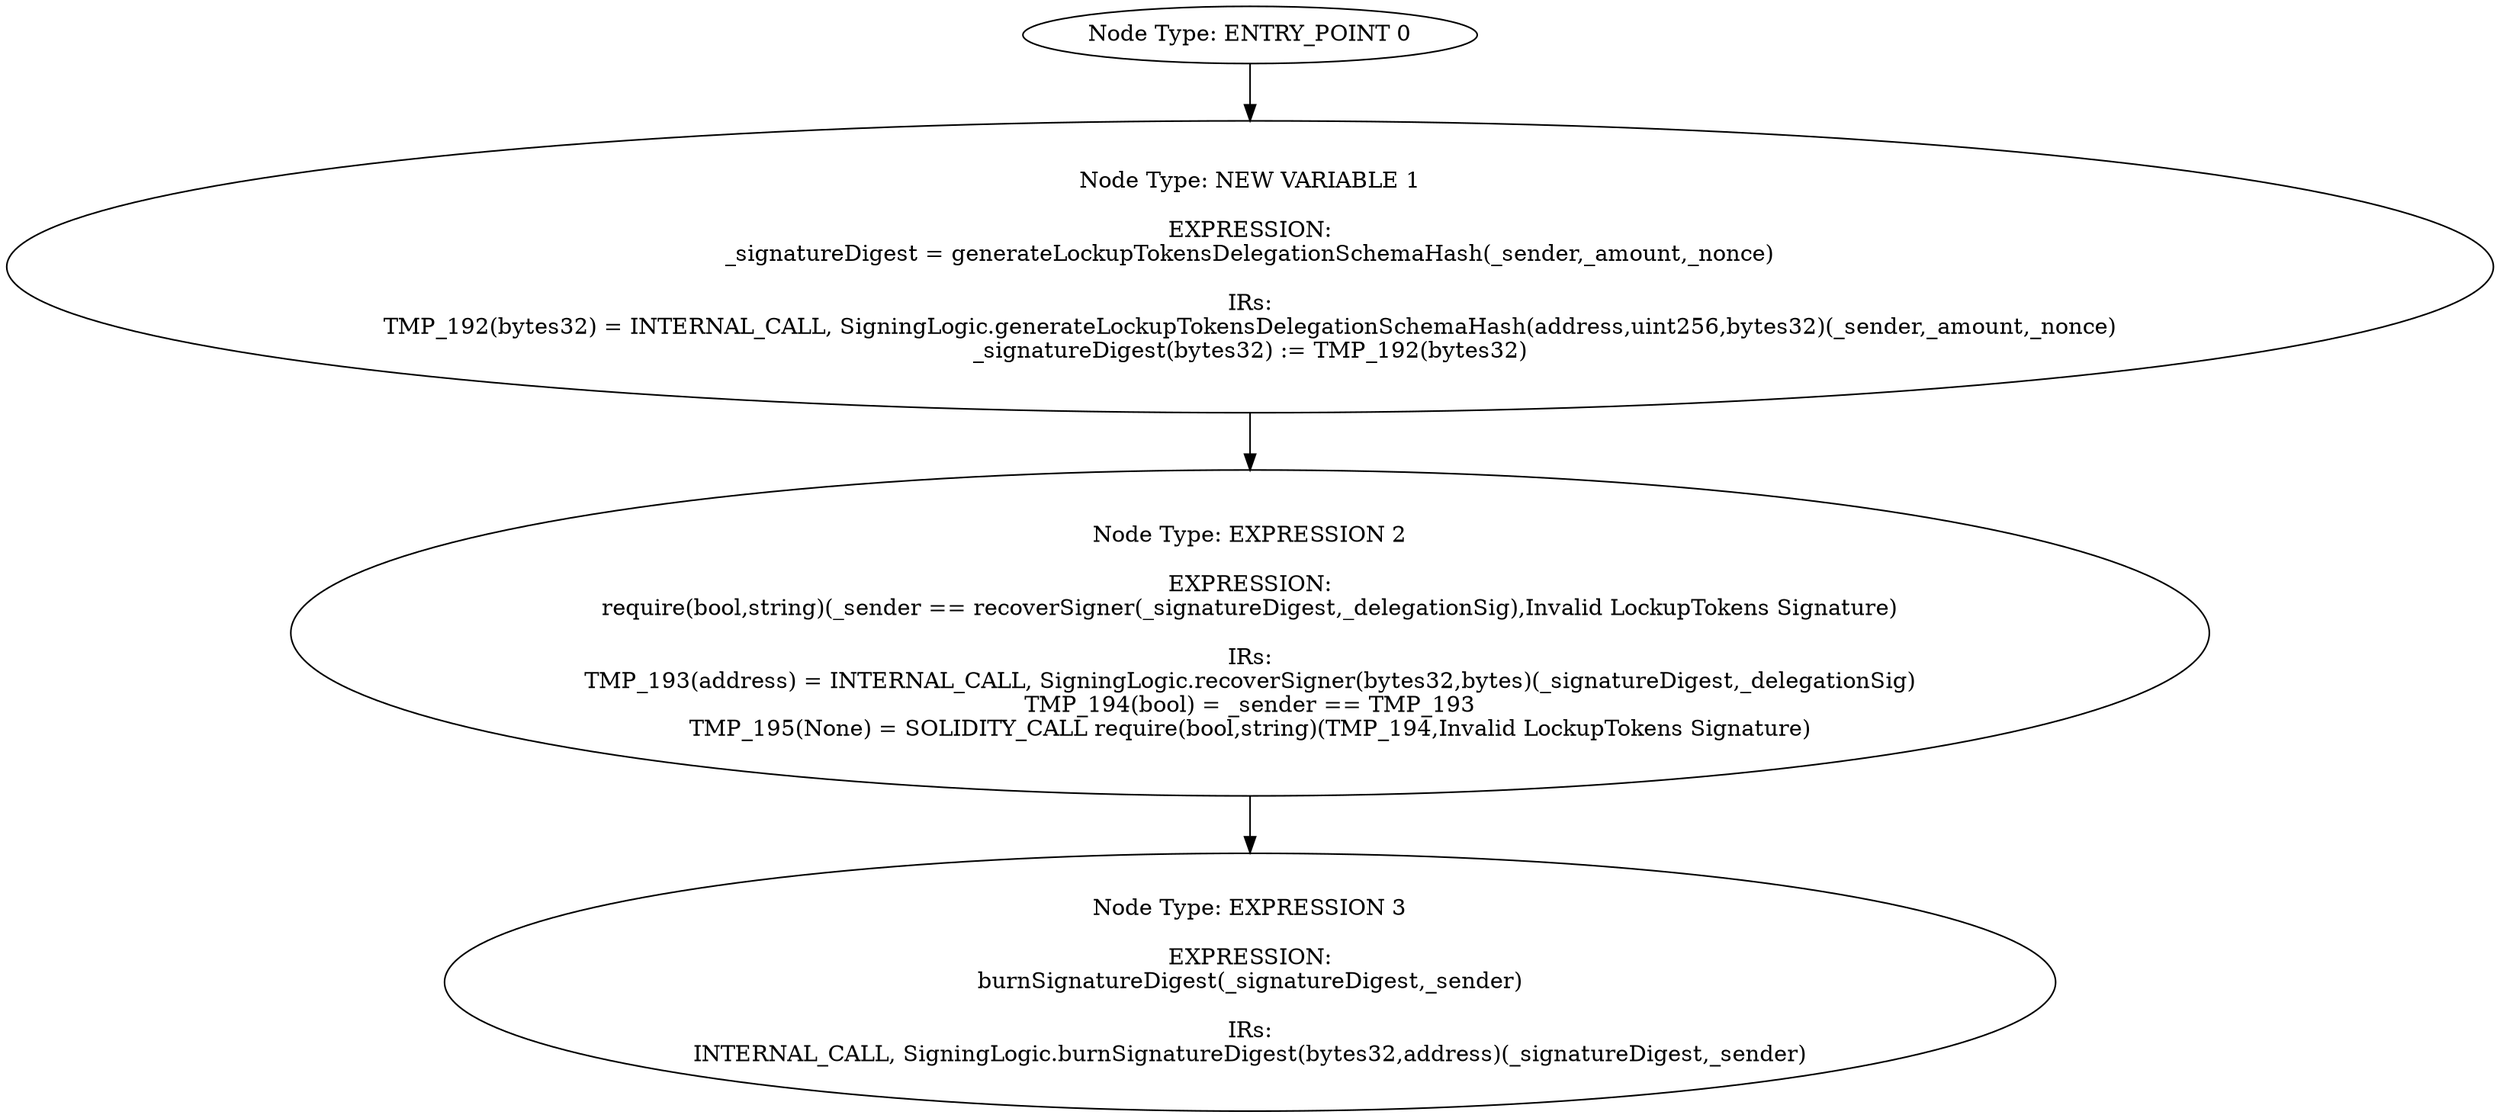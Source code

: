 digraph{
0[label="Node Type: ENTRY_POINT 0
"];
0->1;
1[label="Node Type: NEW VARIABLE 1

EXPRESSION:
_signatureDigest = generateLockupTokensDelegationSchemaHash(_sender,_amount,_nonce)

IRs:
TMP_192(bytes32) = INTERNAL_CALL, SigningLogic.generateLockupTokensDelegationSchemaHash(address,uint256,bytes32)(_sender,_amount,_nonce)
_signatureDigest(bytes32) := TMP_192(bytes32)"];
1->2;
2[label="Node Type: EXPRESSION 2

EXPRESSION:
require(bool,string)(_sender == recoverSigner(_signatureDigest,_delegationSig),Invalid LockupTokens Signature)

IRs:
TMP_193(address) = INTERNAL_CALL, SigningLogic.recoverSigner(bytes32,bytes)(_signatureDigest,_delegationSig)
TMP_194(bool) = _sender == TMP_193
TMP_195(None) = SOLIDITY_CALL require(bool,string)(TMP_194,Invalid LockupTokens Signature)"];
2->3;
3[label="Node Type: EXPRESSION 3

EXPRESSION:
burnSignatureDigest(_signatureDigest,_sender)

IRs:
INTERNAL_CALL, SigningLogic.burnSignatureDigest(bytes32,address)(_signatureDigest,_sender)"];
}
